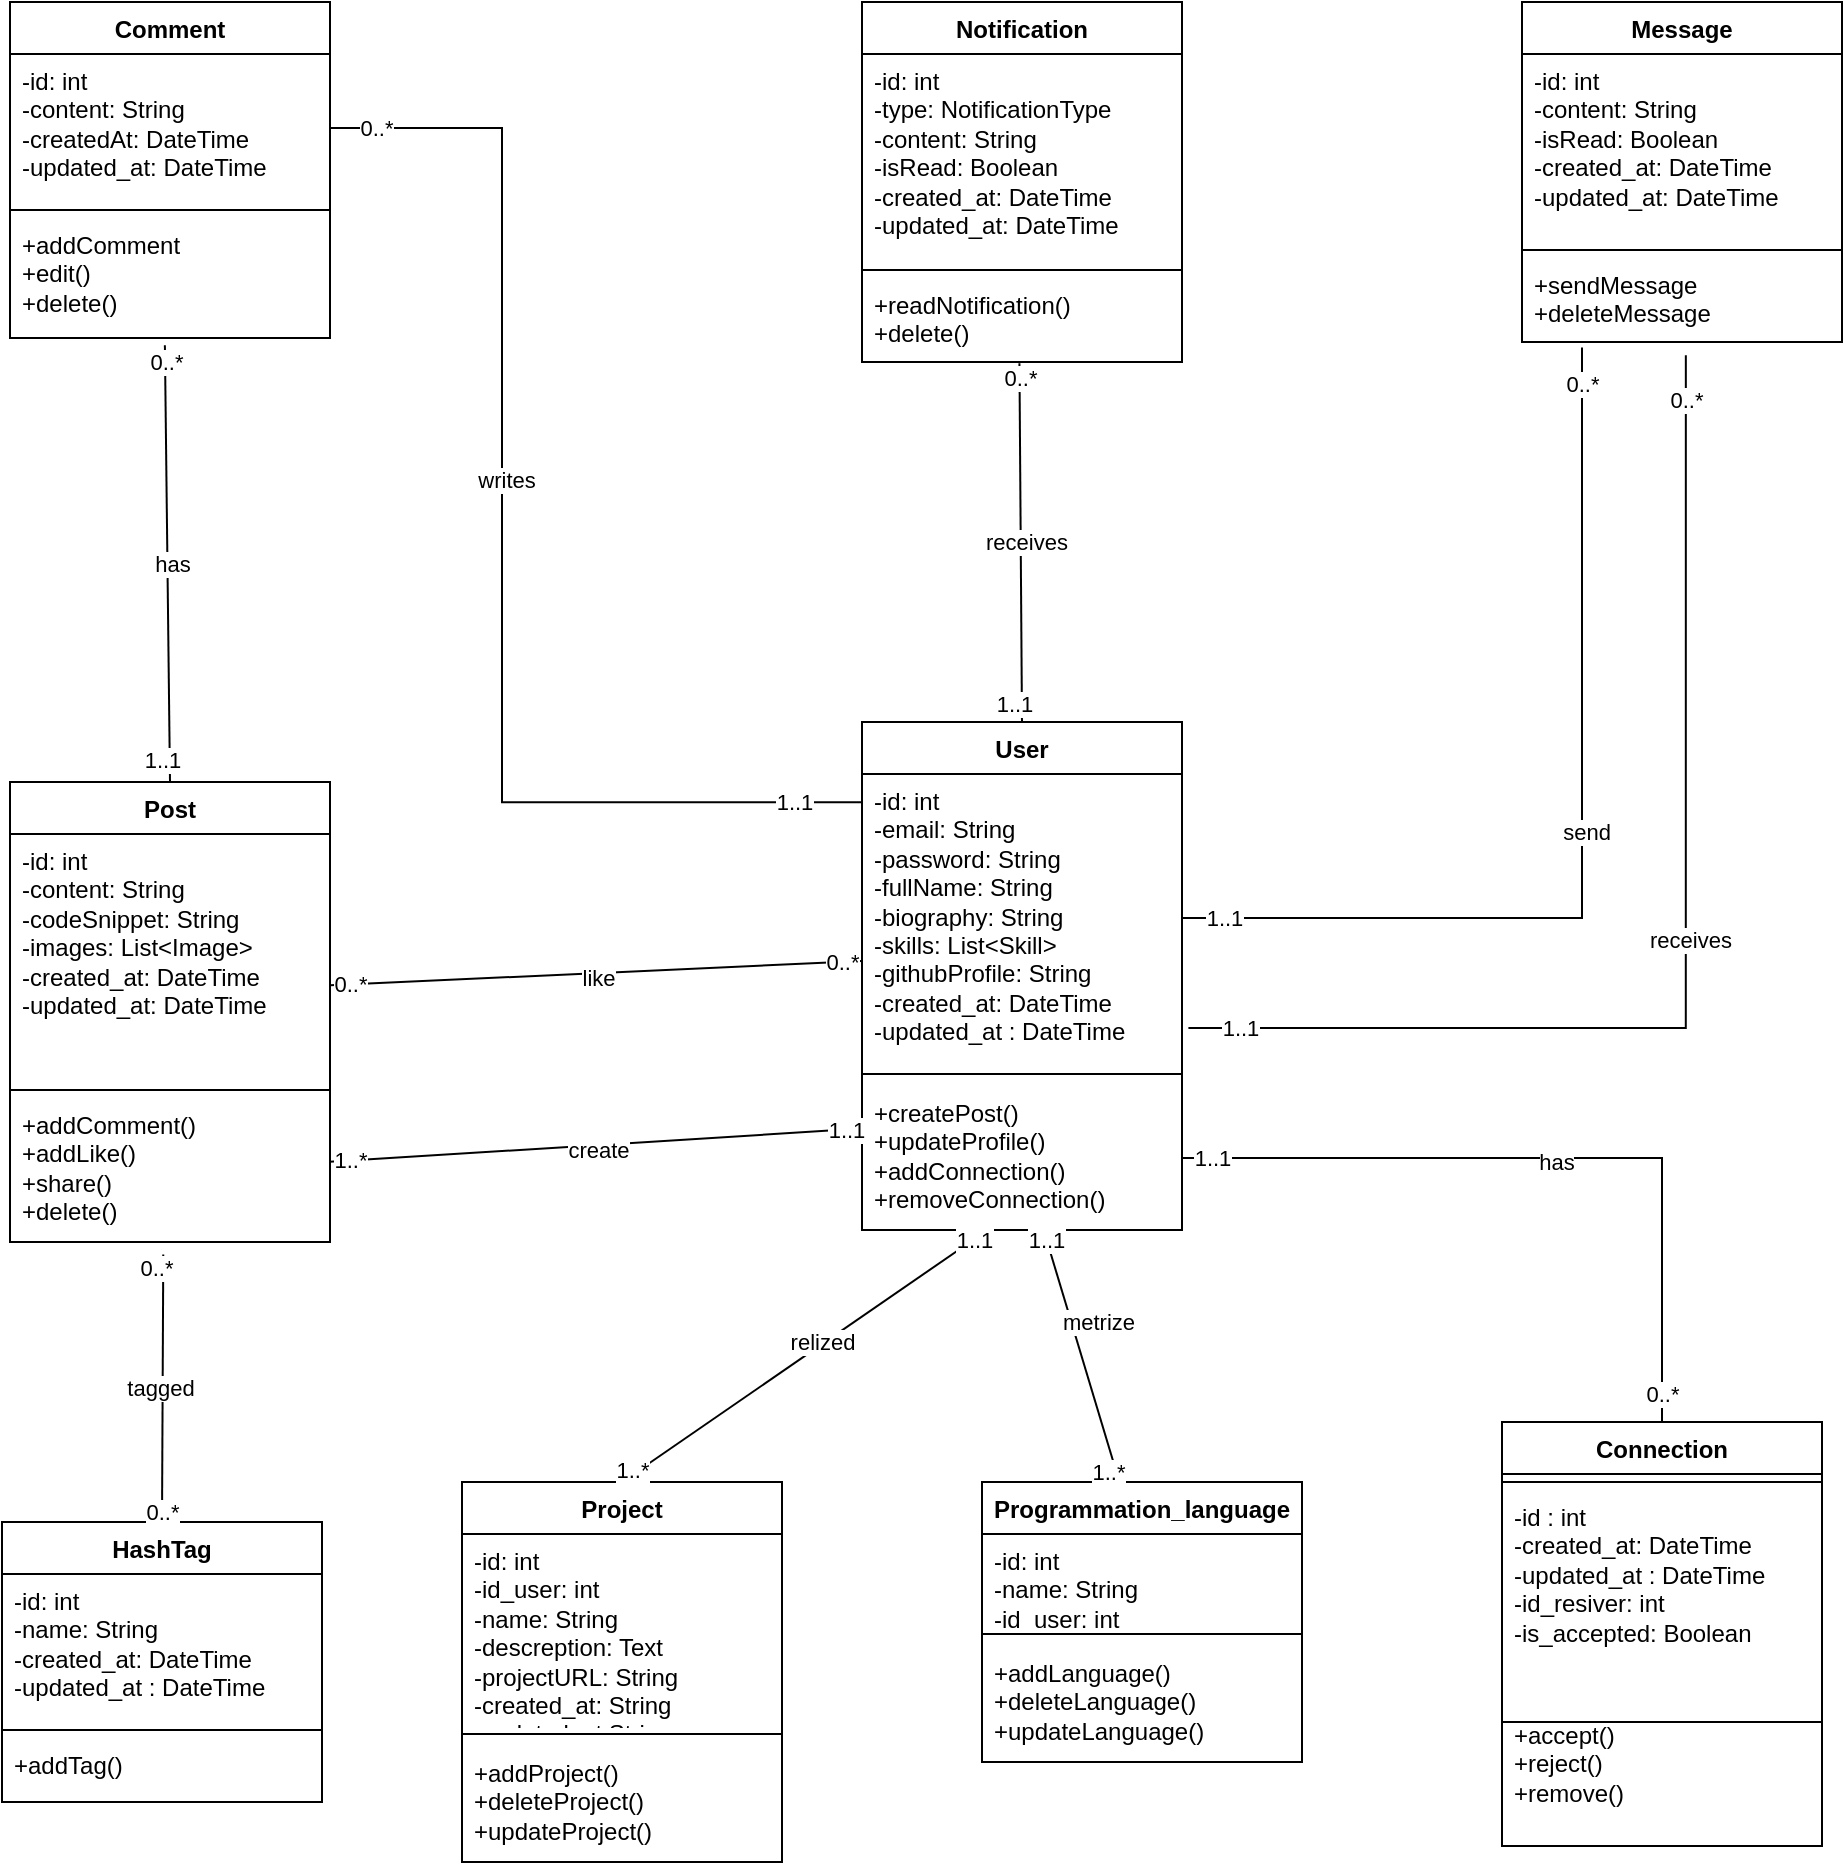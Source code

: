 <mxfile version="22.1.22" type="embed" pages="2">
  <diagram name="Class" id="WVlTkhtA7nmS8mmYbebe">
    <mxGraphModel dx="1530" dy="1577" grid="1" gridSize="10" guides="1" tooltips="1" connect="1" arrows="1" fold="1" page="1" pageScale="1" pageWidth="827" pageHeight="1169" math="0" shadow="0">
      <root>
        <mxCell id="0" />
        <mxCell id="1" parent="0" />
        <mxCell id="mlAY22oYGntLQYyVNmdI-1" value="User" style="swimlane;fontStyle=1;align=center;verticalAlign=top;childLayout=stackLayout;horizontal=1;startSize=26;horizontalStack=0;resizeParent=1;resizeParentMax=0;resizeLast=0;collapsible=1;marginBottom=0;whiteSpace=wrap;html=1;" parent="1" vertex="1">
          <mxGeometry x="240" y="-40" width="160" height="254" as="geometry" />
        </mxCell>
        <mxCell id="mlAY22oYGntLQYyVNmdI-2" value="&lt;div&gt;&lt;div&gt;-id: int&lt;/div&gt;&lt;div&gt;-email: String&lt;/div&gt;&lt;div&gt;-password: String&lt;/div&gt;&lt;div&gt;-fullName: String&lt;/div&gt;&lt;div&gt;-biography: String&lt;/div&gt;&lt;div&gt;-skills: List&amp;lt;Skill&amp;gt;&lt;/div&gt;&lt;div&gt;-githubProfile: String&lt;/div&gt;&lt;div&gt;-created_at: DateTime&lt;/div&gt;&lt;/div&gt;&lt;div&gt;-updated_at : DateTime&lt;/div&gt;" style="text;strokeColor=none;fillColor=none;align=left;verticalAlign=top;spacingLeft=4;spacingRight=4;overflow=hidden;rotatable=0;points=[[0,0.5],[1,0.5]];portConstraint=eastwest;whiteSpace=wrap;html=1;" parent="mlAY22oYGntLQYyVNmdI-1" vertex="1">
          <mxGeometry y="26" width="160" height="144" as="geometry" />
        </mxCell>
        <mxCell id="mlAY22oYGntLQYyVNmdI-3" value="" style="line;strokeWidth=1;fillColor=none;align=left;verticalAlign=middle;spacingTop=-1;spacingLeft=3;spacingRight=3;rotatable=0;labelPosition=right;points=[];portConstraint=eastwest;strokeColor=inherit;" parent="mlAY22oYGntLQYyVNmdI-1" vertex="1">
          <mxGeometry y="170" width="160" height="12" as="geometry" />
        </mxCell>
        <mxCell id="mlAY22oYGntLQYyVNmdI-4" value="&lt;div&gt;+createPost()&lt;/div&gt;&lt;div&gt;+updateProfile()&lt;/div&gt;&lt;div&gt;+addConnection()&lt;/div&gt;&lt;div&gt;+removeConnection()&lt;/div&gt;&lt;div&gt;&lt;br&gt;&lt;/div&gt;" style="text;strokeColor=none;fillColor=none;align=left;verticalAlign=top;spacingLeft=4;spacingRight=4;overflow=hidden;rotatable=0;points=[[0,0.5],[1,0.5]];portConstraint=eastwest;whiteSpace=wrap;html=1;" parent="mlAY22oYGntLQYyVNmdI-1" vertex="1">
          <mxGeometry y="182" width="160" height="72" as="geometry" />
        </mxCell>
        <mxCell id="mlAY22oYGntLQYyVNmdI-5" value="Post" style="swimlane;fontStyle=1;align=center;verticalAlign=top;childLayout=stackLayout;horizontal=1;startSize=26;horizontalStack=0;resizeParent=1;resizeParentMax=0;resizeLast=0;collapsible=1;marginBottom=0;whiteSpace=wrap;html=1;" parent="1" vertex="1">
          <mxGeometry x="-186" y="-10" width="160" height="230" as="geometry" />
        </mxCell>
        <mxCell id="mlAY22oYGntLQYyVNmdI-6" value="&lt;div&gt;-id: int&lt;/div&gt;&lt;div&gt;-content: String&lt;/div&gt;&lt;div&gt;-codeSnippet: String&lt;/div&gt;&lt;div&gt;-images: List&amp;lt;Image&amp;gt;&lt;/div&gt;&lt;div&gt;-created_at: DateTime&lt;/div&gt;&lt;div&gt;-updated_at: DateTime&lt;/div&gt;" style="text;strokeColor=none;fillColor=none;align=left;verticalAlign=top;spacingLeft=4;spacingRight=4;overflow=hidden;rotatable=0;points=[[0,0.5],[1,0.5]];portConstraint=eastwest;whiteSpace=wrap;html=1;" parent="mlAY22oYGntLQYyVNmdI-5" vertex="1">
          <mxGeometry y="26" width="160" height="124" as="geometry" />
        </mxCell>
        <mxCell id="mlAY22oYGntLQYyVNmdI-7" value="" style="line;strokeWidth=1;fillColor=none;align=left;verticalAlign=middle;spacingTop=-1;spacingLeft=3;spacingRight=3;rotatable=0;labelPosition=right;points=[];portConstraint=eastwest;strokeColor=inherit;" parent="mlAY22oYGntLQYyVNmdI-5" vertex="1">
          <mxGeometry y="150" width="160" height="8" as="geometry" />
        </mxCell>
        <mxCell id="mlAY22oYGntLQYyVNmdI-8" value="&lt;div&gt;&lt;div&gt;+addComment()&lt;/div&gt;&lt;div&gt;+addLike()&lt;/div&gt;&lt;div&gt;+share()&lt;/div&gt;&lt;div&gt;+delete()&lt;/div&gt;&lt;/div&gt;" style="text;strokeColor=none;fillColor=none;align=left;verticalAlign=top;spacingLeft=4;spacingRight=4;overflow=hidden;rotatable=0;points=[[0,0.5],[1,0.5]];portConstraint=eastwest;whiteSpace=wrap;html=1;" parent="mlAY22oYGntLQYyVNmdI-5" vertex="1">
          <mxGeometry y="158" width="160" height="72" as="geometry" />
        </mxCell>
        <mxCell id="mlAY22oYGntLQYyVNmdI-13" value="Message" style="swimlane;fontStyle=1;align=center;verticalAlign=top;childLayout=stackLayout;horizontal=1;startSize=26;horizontalStack=0;resizeParent=1;resizeParentMax=0;resizeLast=0;collapsible=1;marginBottom=0;whiteSpace=wrap;html=1;" parent="1" vertex="1">
          <mxGeometry x="570" y="-400" width="160" height="170" as="geometry" />
        </mxCell>
        <mxCell id="mlAY22oYGntLQYyVNmdI-14" value="&lt;div&gt;-id: int&lt;/div&gt;&lt;div&gt;-content: String&lt;/div&gt;&lt;div&gt;-isRead: Boolean&lt;/div&gt;&lt;div&gt;-created_at: DateTime&lt;/div&gt;&lt;div&gt;-updated_at: DateTime&lt;/div&gt;" style="text;strokeColor=none;fillColor=none;align=left;verticalAlign=top;spacingLeft=4;spacingRight=4;overflow=hidden;rotatable=0;points=[[0,0.5],[1,0.5]];portConstraint=eastwest;whiteSpace=wrap;html=1;" parent="mlAY22oYGntLQYyVNmdI-13" vertex="1">
          <mxGeometry y="26" width="160" height="94" as="geometry" />
        </mxCell>
        <mxCell id="mlAY22oYGntLQYyVNmdI-15" value="" style="line;strokeWidth=1;fillColor=none;align=left;verticalAlign=middle;spacingTop=-1;spacingLeft=3;spacingRight=3;rotatable=0;labelPosition=right;points=[];portConstraint=eastwest;strokeColor=inherit;" parent="mlAY22oYGntLQYyVNmdI-13" vertex="1">
          <mxGeometry y="120" width="160" height="8" as="geometry" />
        </mxCell>
        <mxCell id="mlAY22oYGntLQYyVNmdI-16" value="+sendMessage&lt;div&gt;+deleteMessage&lt;/div&gt;" style="text;strokeColor=none;fillColor=none;align=left;verticalAlign=top;spacingLeft=4;spacingRight=4;overflow=hidden;rotatable=0;points=[[0,0.5],[1,0.5]];portConstraint=eastwest;whiteSpace=wrap;html=1;" parent="mlAY22oYGntLQYyVNmdI-13" vertex="1">
          <mxGeometry y="128" width="160" height="42" as="geometry" />
        </mxCell>
        <mxCell id="mlAY22oYGntLQYyVNmdI-23" value="Notification" style="swimlane;fontStyle=1;align=center;verticalAlign=top;childLayout=stackLayout;horizontal=1;startSize=26;horizontalStack=0;resizeParent=1;resizeParentMax=0;resizeLast=0;collapsible=1;marginBottom=0;whiteSpace=wrap;html=1;" parent="1" vertex="1">
          <mxGeometry x="240" y="-400" width="160" height="180" as="geometry" />
        </mxCell>
        <mxCell id="mlAY22oYGntLQYyVNmdI-24" value="&lt;div&gt;-id: int&lt;/div&gt;&lt;div&gt;-type: NotificationType&lt;/div&gt;&lt;div&gt;-content: String&lt;/div&gt;&lt;div&gt;-isRead: Boolean&lt;/div&gt;&lt;div&gt;-created_at: DateTime&lt;/div&gt;&lt;div&gt;-updated_at: DateTime&lt;/div&gt;" style="text;strokeColor=none;fillColor=none;align=left;verticalAlign=top;spacingLeft=4;spacingRight=4;overflow=hidden;rotatable=0;points=[[0,0.5],[1,0.5]];portConstraint=eastwest;whiteSpace=wrap;html=1;" parent="mlAY22oYGntLQYyVNmdI-23" vertex="1">
          <mxGeometry y="26" width="160" height="104" as="geometry" />
        </mxCell>
        <mxCell id="mlAY22oYGntLQYyVNmdI-25" value="" style="line;strokeWidth=1;fillColor=none;align=left;verticalAlign=middle;spacingTop=-1;spacingLeft=3;spacingRight=3;rotatable=0;labelPosition=right;points=[];portConstraint=eastwest;strokeColor=inherit;" parent="mlAY22oYGntLQYyVNmdI-23" vertex="1">
          <mxGeometry y="130" width="160" height="8" as="geometry" />
        </mxCell>
        <mxCell id="mlAY22oYGntLQYyVNmdI-26" value="&lt;div&gt;+readNotification()&lt;/div&gt;+delete()" style="text;strokeColor=none;fillColor=none;align=left;verticalAlign=top;spacingLeft=4;spacingRight=4;overflow=hidden;rotatable=0;points=[[0,0.5],[1,0.5]];portConstraint=eastwest;whiteSpace=wrap;html=1;" parent="mlAY22oYGntLQYyVNmdI-23" vertex="1">
          <mxGeometry y="138" width="160" height="42" as="geometry" />
        </mxCell>
        <mxCell id="mlAY22oYGntLQYyVNmdI-27" value="&lt;span style=&quot;text-align: left;&quot;&gt;Comment&lt;/span&gt;" style="swimlane;fontStyle=1;align=center;verticalAlign=top;childLayout=stackLayout;horizontal=1;startSize=26;horizontalStack=0;resizeParent=1;resizeParentMax=0;resizeLast=0;collapsible=1;marginBottom=0;whiteSpace=wrap;html=1;" parent="1" vertex="1">
          <mxGeometry x="-186" y="-400" width="160" height="168" as="geometry" />
        </mxCell>
        <mxCell id="mlAY22oYGntLQYyVNmdI-28" value="&lt;div&gt;&lt;span style=&quot;background-color: transparent; color: light-dark(rgb(0, 0, 0), rgb(255, 255, 255));&quot;&gt;-id: int&lt;/span&gt;&lt;/div&gt;&lt;div&gt;-content: String&lt;/div&gt;&lt;div&gt;-createdAt: DateTime&lt;/div&gt;&lt;div&gt;-updated_at: DateTime&lt;/div&gt;&lt;div&gt;&lt;br&gt;&lt;/div&gt;" style="text;strokeColor=none;fillColor=none;align=left;verticalAlign=top;spacingLeft=4;spacingRight=4;overflow=hidden;rotatable=0;points=[[0,0.5],[1,0.5]];portConstraint=eastwest;whiteSpace=wrap;html=1;" parent="mlAY22oYGntLQYyVNmdI-27" vertex="1">
          <mxGeometry y="26" width="160" height="74" as="geometry" />
        </mxCell>
        <mxCell id="mlAY22oYGntLQYyVNmdI-29" value="" style="line;strokeWidth=1;fillColor=none;align=left;verticalAlign=middle;spacingTop=-1;spacingLeft=3;spacingRight=3;rotatable=0;labelPosition=right;points=[];portConstraint=eastwest;strokeColor=inherit;" parent="mlAY22oYGntLQYyVNmdI-27" vertex="1">
          <mxGeometry y="100" width="160" height="8" as="geometry" />
        </mxCell>
        <mxCell id="mlAY22oYGntLQYyVNmdI-30" value="&lt;div&gt;+addComment&lt;/div&gt;&lt;div&gt;+edit()&lt;/div&gt;&lt;div&gt;+delete()&lt;/div&gt;" style="text;strokeColor=none;fillColor=none;align=left;verticalAlign=top;spacingLeft=4;spacingRight=4;overflow=hidden;rotatable=0;points=[[0,0.5],[1,0.5]];portConstraint=eastwest;whiteSpace=wrap;html=1;" parent="mlAY22oYGntLQYyVNmdI-27" vertex="1">
          <mxGeometry y="108" width="160" height="60" as="geometry" />
        </mxCell>
        <mxCell id="mlAY22oYGntLQYyVNmdI-35" value="Connection" style="swimlane;fontStyle=1;align=center;verticalAlign=top;childLayout=stackLayout;horizontal=1;startSize=26;horizontalStack=0;resizeParent=1;resizeParentMax=0;resizeLast=0;collapsible=1;marginBottom=0;whiteSpace=wrap;html=1;" parent="1" vertex="1">
          <mxGeometry x="560" y="310" width="160" height="150" as="geometry" />
        </mxCell>
        <mxCell id="mlAY22oYGntLQYyVNmdI-37" value="" style="line;strokeWidth=1;fillColor=none;align=left;verticalAlign=middle;spacingTop=-1;spacingLeft=3;spacingRight=3;rotatable=0;labelPosition=right;points=[];portConstraint=eastwest;strokeColor=inherit;" parent="mlAY22oYGntLQYyVNmdI-35" vertex="1">
          <mxGeometry y="26" width="160" height="8" as="geometry" />
        </mxCell>
        <mxCell id="mlAY22oYGntLQYyVNmdI-36" value="&lt;div&gt;-id : int&lt;/div&gt;&lt;div&gt;&lt;div&gt;-created_at: DateTime&lt;/div&gt;&lt;div&gt;-updated_at : DateTime&lt;/div&gt;&lt;/div&gt;&lt;div&gt;-id_resiver: int&lt;/div&gt;&lt;div&gt;-is_accepted: Boolean&lt;/div&gt;&lt;div&gt;&lt;br&gt;&lt;/div&gt;" style="text;strokeColor=none;fillColor=none;align=left;verticalAlign=top;spacingLeft=4;spacingRight=4;overflow=hidden;rotatable=0;points=[[0,0.5],[1,0.5]];portConstraint=eastwest;whiteSpace=wrap;html=1;" parent="mlAY22oYGntLQYyVNmdI-35" vertex="1">
          <mxGeometry y="34" width="160" height="116" as="geometry" />
        </mxCell>
        <mxCell id="mlAY22oYGntLQYyVNmdI-39" value="HashTag" style="swimlane;fontStyle=1;align=center;verticalAlign=top;childLayout=stackLayout;horizontal=1;startSize=26;horizontalStack=0;resizeParent=1;resizeParentMax=0;resizeLast=0;collapsible=1;marginBottom=0;whiteSpace=wrap;html=1;" parent="1" vertex="1">
          <mxGeometry x="-190" y="360" width="160" height="140" as="geometry" />
        </mxCell>
        <mxCell id="mlAY22oYGntLQYyVNmdI-40" value="&lt;div&gt;-id: int&lt;/div&gt;&lt;div&gt;&lt;div&gt;-name: String&lt;/div&gt;&lt;div&gt;&lt;div&gt;-created_at: DateTime&lt;/div&gt;&lt;div&gt;-updated_at : DateTime&lt;/div&gt;&lt;/div&gt;&lt;/div&gt;" style="text;strokeColor=none;fillColor=none;align=left;verticalAlign=top;spacingLeft=4;spacingRight=4;overflow=hidden;rotatable=0;points=[[0,0.5],[1,0.5]];portConstraint=eastwest;whiteSpace=wrap;html=1;" parent="mlAY22oYGntLQYyVNmdI-39" vertex="1">
          <mxGeometry y="26" width="160" height="74" as="geometry" />
        </mxCell>
        <mxCell id="mlAY22oYGntLQYyVNmdI-41" value="" style="line;strokeWidth=1;fillColor=none;align=left;verticalAlign=middle;spacingTop=-1;spacingLeft=3;spacingRight=3;rotatable=0;labelPosition=right;points=[];portConstraint=eastwest;strokeColor=inherit;" parent="mlAY22oYGntLQYyVNmdI-39" vertex="1">
          <mxGeometry y="100" width="160" height="8" as="geometry" />
        </mxCell>
        <mxCell id="mlAY22oYGntLQYyVNmdI-42" value="&lt;div&gt;+addTag()&lt;/div&gt;&lt;div&gt;&lt;br&gt;&lt;/div&gt;" style="text;strokeColor=none;fillColor=none;align=left;verticalAlign=top;spacingLeft=4;spacingRight=4;overflow=hidden;rotatable=0;points=[[0,0.5],[1,0.5]];portConstraint=eastwest;whiteSpace=wrap;html=1;" parent="mlAY22oYGntLQYyVNmdI-39" vertex="1">
          <mxGeometry y="108" width="160" height="32" as="geometry" />
        </mxCell>
        <mxCell id="mlAY22oYGntLQYyVNmdI-56" value="" style="endArrow=none;html=1;rounded=0;exitX=0.999;exitY=0.443;exitDx=0;exitDy=0;entryX=0.01;entryY=0.294;entryDx=0;entryDy=0;entryPerimeter=0;exitPerimeter=0;" parent="1" source="mlAY22oYGntLQYyVNmdI-8" target="mlAY22oYGntLQYyVNmdI-4" edge="1">
          <mxGeometry width="50" height="50" relative="1" as="geometry">
            <mxPoint x="260" y="410" as="sourcePoint" />
            <mxPoint x="329" y="220" as="targetPoint" />
          </mxGeometry>
        </mxCell>
        <mxCell id="mlAY22oYGntLQYyVNmdI-57" value="create" style="edgeLabel;html=1;align=center;verticalAlign=middle;resizable=0;points=[];" parent="mlAY22oYGntLQYyVNmdI-56" connectable="0" vertex="1">
          <mxGeometry x="0.002" y="-2" relative="1" as="geometry">
            <mxPoint as="offset" />
          </mxGeometry>
        </mxCell>
        <mxCell id="mlAY22oYGntLQYyVNmdI-58" value="1..1" style="edgeLabel;html=1;align=center;verticalAlign=middle;resizable=0;points=[];" parent="mlAY22oYGntLQYyVNmdI-56" connectable="0" vertex="1">
          <mxGeometry x="0.925" relative="1" as="geometry">
            <mxPoint as="offset" />
          </mxGeometry>
        </mxCell>
        <mxCell id="mlAY22oYGntLQYyVNmdI-59" value="1..*" style="edgeLabel;html=1;align=center;verticalAlign=middle;resizable=0;points=[];" parent="mlAY22oYGntLQYyVNmdI-56" connectable="0" vertex="1">
          <mxGeometry x="-0.9" relative="1" as="geometry">
            <mxPoint x="-4" as="offset" />
          </mxGeometry>
        </mxCell>
        <mxCell id="mlAY22oYGntLQYyVNmdI-61" value="" style="endArrow=none;html=1;rounded=0;exitX=1;exitY=0.61;exitDx=0;exitDy=0;entryX=0;entryY=0.649;entryDx=0;entryDy=0;exitPerimeter=0;entryPerimeter=0;" parent="1" source="mlAY22oYGntLQYyVNmdI-6" target="mlAY22oYGntLQYyVNmdI-2" edge="1">
          <mxGeometry width="50" height="50" relative="1" as="geometry">
            <mxPoint x="-10" y="-70" as="sourcePoint" />
            <mxPoint x="260" y="-50" as="targetPoint" />
          </mxGeometry>
        </mxCell>
        <mxCell id="mlAY22oYGntLQYyVNmdI-62" value="like" style="edgeLabel;html=1;align=center;verticalAlign=middle;resizable=0;points=[];" parent="mlAY22oYGntLQYyVNmdI-61" connectable="0" vertex="1">
          <mxGeometry x="0.002" y="-2" relative="1" as="geometry">
            <mxPoint as="offset" />
          </mxGeometry>
        </mxCell>
        <mxCell id="mlAY22oYGntLQYyVNmdI-63" value="0..*" style="edgeLabel;html=1;align=center;verticalAlign=middle;resizable=0;points=[];" parent="mlAY22oYGntLQYyVNmdI-61" connectable="0" vertex="1">
          <mxGeometry x="0.925" relative="1" as="geometry">
            <mxPoint as="offset" />
          </mxGeometry>
        </mxCell>
        <mxCell id="mlAY22oYGntLQYyVNmdI-64" value="0..*" style="edgeLabel;html=1;align=center;verticalAlign=middle;resizable=0;points=[];" parent="mlAY22oYGntLQYyVNmdI-61" connectable="0" vertex="1">
          <mxGeometry x="-0.9" relative="1" as="geometry">
            <mxPoint x="-4" as="offset" />
          </mxGeometry>
        </mxCell>
        <mxCell id="mlAY22oYGntLQYyVNmdI-66" value="" style="endArrow=none;html=1;rounded=0;exitX=1;exitY=0.5;exitDx=0;exitDy=0;entryX=0.185;entryY=1.065;entryDx=0;entryDy=0;edgeStyle=orthogonalEdgeStyle;entryPerimeter=0;" parent="1" source="mlAY22oYGntLQYyVNmdI-2" target="mlAY22oYGntLQYyVNmdI-16" edge="1">
          <mxGeometry width="50" height="50" relative="1" as="geometry">
            <mxPoint x="-20" y="23" as="sourcePoint" />
            <mxPoint x="251" y="37" as="targetPoint" />
            <Array as="points">
              <mxPoint x="600" y="58" />
              <mxPoint x="600" y="-227" />
            </Array>
          </mxGeometry>
        </mxCell>
        <mxCell id="mlAY22oYGntLQYyVNmdI-67" value="send" style="edgeLabel;html=1;align=center;verticalAlign=middle;resizable=0;points=[];" parent="mlAY22oYGntLQYyVNmdI-66" connectable="0" vertex="1">
          <mxGeometry x="0.002" y="-2" relative="1" as="geometry">
            <mxPoint as="offset" />
          </mxGeometry>
        </mxCell>
        <mxCell id="mlAY22oYGntLQYyVNmdI-68" value="0..*" style="edgeLabel;html=1;align=center;verticalAlign=middle;resizable=0;points=[];" parent="mlAY22oYGntLQYyVNmdI-66" connectable="0" vertex="1">
          <mxGeometry x="0.925" relative="1" as="geometry">
            <mxPoint as="offset" />
          </mxGeometry>
        </mxCell>
        <mxCell id="mlAY22oYGntLQYyVNmdI-69" value="1..1" style="edgeLabel;html=1;align=center;verticalAlign=middle;resizable=0;points=[];" parent="mlAY22oYGntLQYyVNmdI-66" connectable="0" vertex="1">
          <mxGeometry x="-0.9" relative="1" as="geometry">
            <mxPoint x="-4" as="offset" />
          </mxGeometry>
        </mxCell>
        <mxCell id="mlAY22oYGntLQYyVNmdI-71" value="" style="endArrow=none;html=1;rounded=0;exitX=1.02;exitY=0.882;exitDx=0;exitDy=0;entryX=0.512;entryY=1.159;entryDx=0;entryDy=0;exitPerimeter=0;entryPerimeter=0;edgeStyle=orthogonalEdgeStyle;" parent="1" source="mlAY22oYGntLQYyVNmdI-2" target="mlAY22oYGntLQYyVNmdI-16" edge="1">
          <mxGeometry width="50" height="50" relative="1" as="geometry">
            <mxPoint x="410" y="68" as="sourcePoint" />
            <mxPoint x="550" y="63" as="targetPoint" />
            <Array as="points">
              <mxPoint x="652" y="113" />
            </Array>
          </mxGeometry>
        </mxCell>
        <mxCell id="mlAY22oYGntLQYyVNmdI-72" value="receives" style="edgeLabel;html=1;align=center;verticalAlign=middle;resizable=0;points=[];" parent="mlAY22oYGntLQYyVNmdI-71" connectable="0" vertex="1">
          <mxGeometry x="0.002" y="-2" relative="1" as="geometry">
            <mxPoint as="offset" />
          </mxGeometry>
        </mxCell>
        <mxCell id="mlAY22oYGntLQYyVNmdI-73" value="0..*" style="edgeLabel;html=1;align=center;verticalAlign=middle;resizable=0;points=[];" parent="mlAY22oYGntLQYyVNmdI-71" connectable="0" vertex="1">
          <mxGeometry x="0.925" relative="1" as="geometry">
            <mxPoint as="offset" />
          </mxGeometry>
        </mxCell>
        <mxCell id="mlAY22oYGntLQYyVNmdI-74" value="1..1" style="edgeLabel;html=1;align=center;verticalAlign=middle;resizable=0;points=[];" parent="mlAY22oYGntLQYyVNmdI-71" connectable="0" vertex="1">
          <mxGeometry x="-0.9" relative="1" as="geometry">
            <mxPoint x="-4" as="offset" />
          </mxGeometry>
        </mxCell>
        <mxCell id="mlAY22oYGntLQYyVNmdI-78" value="" style="endArrow=none;html=1;rounded=0;exitX=0.5;exitY=0;exitDx=0;exitDy=0;entryX=0.492;entryY=1.015;entryDx=0;entryDy=0;entryPerimeter=0;" parent="1" source="mlAY22oYGntLQYyVNmdI-1" target="mlAY22oYGntLQYyVNmdI-26" edge="1">
          <mxGeometry width="50" height="50" relative="1" as="geometry">
            <mxPoint x="390" y="-75" as="sourcePoint" />
            <mxPoint x="529" y="-100" as="targetPoint" />
          </mxGeometry>
        </mxCell>
        <mxCell id="mlAY22oYGntLQYyVNmdI-79" value="receives" style="edgeLabel;html=1;align=center;verticalAlign=middle;resizable=0;points=[];" parent="mlAY22oYGntLQYyVNmdI-78" connectable="0" vertex="1">
          <mxGeometry x="0.002" y="-2" relative="1" as="geometry">
            <mxPoint as="offset" />
          </mxGeometry>
        </mxCell>
        <mxCell id="mlAY22oYGntLQYyVNmdI-80" value="0..*" style="edgeLabel;html=1;align=center;verticalAlign=middle;resizable=0;points=[];" parent="mlAY22oYGntLQYyVNmdI-78" connectable="0" vertex="1">
          <mxGeometry x="0.925" relative="1" as="geometry">
            <mxPoint as="offset" />
          </mxGeometry>
        </mxCell>
        <mxCell id="mlAY22oYGntLQYyVNmdI-81" value="1..1" style="edgeLabel;html=1;align=center;verticalAlign=middle;resizable=0;points=[];" parent="mlAY22oYGntLQYyVNmdI-78" connectable="0" vertex="1">
          <mxGeometry x="-0.9" relative="1" as="geometry">
            <mxPoint x="-4" as="offset" />
          </mxGeometry>
        </mxCell>
        <mxCell id="mlAY22oYGntLQYyVNmdI-82" value="" style="endArrow=none;html=1;rounded=0;exitX=-0.002;exitY=0.098;exitDx=0;exitDy=0;entryX=1;entryY=0.5;entryDx=0;entryDy=0;edgeStyle=orthogonalEdgeStyle;exitPerimeter=0;" parent="1" source="mlAY22oYGntLQYyVNmdI-2" target="mlAY22oYGntLQYyVNmdI-28" edge="1">
          <mxGeometry width="50" height="50" relative="1" as="geometry">
            <mxPoint x="330" y="-30" as="sourcePoint" />
            <mxPoint x="359" y="-149" as="targetPoint" />
            <Array as="points">
              <mxPoint x="60" />
              <mxPoint x="60" y="-337" />
            </Array>
          </mxGeometry>
        </mxCell>
        <mxCell id="mlAY22oYGntLQYyVNmdI-83" value="writes" style="edgeLabel;html=1;align=center;verticalAlign=middle;resizable=0;points=[];" parent="mlAY22oYGntLQYyVNmdI-82" connectable="0" vertex="1">
          <mxGeometry x="0.002" y="-2" relative="1" as="geometry">
            <mxPoint y="-39" as="offset" />
          </mxGeometry>
        </mxCell>
        <mxCell id="mlAY22oYGntLQYyVNmdI-84" value="0..*" style="edgeLabel;html=1;align=center;verticalAlign=middle;resizable=0;points=[];" parent="mlAY22oYGntLQYyVNmdI-82" connectable="0" vertex="1">
          <mxGeometry x="0.925" relative="1" as="geometry">
            <mxPoint as="offset" />
          </mxGeometry>
        </mxCell>
        <mxCell id="mlAY22oYGntLQYyVNmdI-85" value="1..1" style="edgeLabel;html=1;align=center;verticalAlign=middle;resizable=0;points=[];" parent="mlAY22oYGntLQYyVNmdI-82" connectable="0" vertex="1">
          <mxGeometry x="-0.9" relative="1" as="geometry">
            <mxPoint x="-4" as="offset" />
          </mxGeometry>
        </mxCell>
        <mxCell id="mlAY22oYGntLQYyVNmdI-87" value="" style="endArrow=none;html=1;rounded=0;exitX=0.5;exitY=0;exitDx=0;exitDy=0;entryX=0.484;entryY=1.061;entryDx=0;entryDy=0;entryPerimeter=0;" parent="1" source="mlAY22oYGntLQYyVNmdI-5" target="mlAY22oYGntLQYyVNmdI-30" edge="1">
          <mxGeometry width="50" height="50" relative="1" as="geometry">
            <mxPoint x="290" y="-30" as="sourcePoint" />
            <mxPoint y="-327" as="targetPoint" />
          </mxGeometry>
        </mxCell>
        <mxCell id="mlAY22oYGntLQYyVNmdI-88" value="has" style="edgeLabel;html=1;align=center;verticalAlign=middle;resizable=0;points=[];" parent="mlAY22oYGntLQYyVNmdI-87" connectable="0" vertex="1">
          <mxGeometry x="0.002" y="-2" relative="1" as="geometry">
            <mxPoint as="offset" />
          </mxGeometry>
        </mxCell>
        <mxCell id="mlAY22oYGntLQYyVNmdI-89" value="0..*" style="edgeLabel;html=1;align=center;verticalAlign=middle;resizable=0;points=[];" parent="mlAY22oYGntLQYyVNmdI-87" connectable="0" vertex="1">
          <mxGeometry x="0.925" relative="1" as="geometry">
            <mxPoint as="offset" />
          </mxGeometry>
        </mxCell>
        <mxCell id="mlAY22oYGntLQYyVNmdI-90" value="1..1" style="edgeLabel;html=1;align=center;verticalAlign=middle;resizable=0;points=[];" parent="mlAY22oYGntLQYyVNmdI-87" connectable="0" vertex="1">
          <mxGeometry x="-0.9" relative="1" as="geometry">
            <mxPoint x="-4" as="offset" />
          </mxGeometry>
        </mxCell>
        <mxCell id="mlAY22oYGntLQYyVNmdI-101" value="" style="endArrow=none;html=1;rounded=0;exitX=1;exitY=0.5;exitDx=0;exitDy=0;entryX=0.5;entryY=0;entryDx=0;entryDy=0;edgeStyle=orthogonalEdgeStyle;" parent="1" source="mlAY22oYGntLQYyVNmdI-4" target="mlAY22oYGntLQYyVNmdI-35" edge="1">
          <mxGeometry width="50" height="50" relative="1" as="geometry">
            <mxPoint x="413" y="123" as="sourcePoint" />
            <mxPoint x="662" y="-213" as="targetPoint" />
          </mxGeometry>
        </mxCell>
        <mxCell id="mlAY22oYGntLQYyVNmdI-102" value="has" style="edgeLabel;html=1;align=center;verticalAlign=middle;resizable=0;points=[];" parent="mlAY22oYGntLQYyVNmdI-101" connectable="0" vertex="1">
          <mxGeometry x="0.002" y="-2" relative="1" as="geometry">
            <mxPoint as="offset" />
          </mxGeometry>
        </mxCell>
        <mxCell id="mlAY22oYGntLQYyVNmdI-103" value="0..*" style="edgeLabel;html=1;align=center;verticalAlign=middle;resizable=0;points=[];" parent="mlAY22oYGntLQYyVNmdI-101" connectable="0" vertex="1">
          <mxGeometry x="0.925" relative="1" as="geometry">
            <mxPoint as="offset" />
          </mxGeometry>
        </mxCell>
        <mxCell id="mlAY22oYGntLQYyVNmdI-104" value="1..1" style="edgeLabel;html=1;align=center;verticalAlign=middle;resizable=0;points=[];" parent="mlAY22oYGntLQYyVNmdI-101" connectable="0" vertex="1">
          <mxGeometry x="-0.9" relative="1" as="geometry">
            <mxPoint x="-4" as="offset" />
          </mxGeometry>
        </mxCell>
        <mxCell id="mlAY22oYGntLQYyVNmdI-105" value="" style="endArrow=none;html=1;rounded=0;exitX=0.479;exitY=1.086;exitDx=0;exitDy=0;entryX=0.5;entryY=0;entryDx=0;entryDy=0;exitPerimeter=0;" parent="1" source="mlAY22oYGntLQYyVNmdI-8" target="mlAY22oYGntLQYyVNmdI-39" edge="1">
          <mxGeometry width="50" height="50" relative="1" as="geometry">
            <mxPoint x="-16" y="89" as="sourcePoint" />
            <mxPoint x="250" y="89" as="targetPoint" />
          </mxGeometry>
        </mxCell>
        <mxCell id="mlAY22oYGntLQYyVNmdI-106" value="tagged" style="edgeLabel;html=1;align=center;verticalAlign=middle;resizable=0;points=[];" parent="mlAY22oYGntLQYyVNmdI-105" connectable="0" vertex="1">
          <mxGeometry x="0.002" y="-2" relative="1" as="geometry">
            <mxPoint as="offset" />
          </mxGeometry>
        </mxCell>
        <mxCell id="mlAY22oYGntLQYyVNmdI-107" value="0..*" style="edgeLabel;html=1;align=center;verticalAlign=middle;resizable=0;points=[];" parent="mlAY22oYGntLQYyVNmdI-105" connectable="0" vertex="1">
          <mxGeometry x="0.925" relative="1" as="geometry">
            <mxPoint as="offset" />
          </mxGeometry>
        </mxCell>
        <mxCell id="mlAY22oYGntLQYyVNmdI-108" value="0..*" style="edgeLabel;html=1;align=center;verticalAlign=middle;resizable=0;points=[];" parent="mlAY22oYGntLQYyVNmdI-105" connectable="0" vertex="1">
          <mxGeometry x="-0.9" relative="1" as="geometry">
            <mxPoint x="-4" as="offset" />
          </mxGeometry>
        </mxCell>
        <mxCell id="mlAY22oYGntLQYyVNmdI-38" value="&lt;div&gt;+accept()&lt;/div&gt;&lt;div&gt;+reject()&lt;/div&gt;&lt;div&gt;+remove()&lt;/div&gt;" style="text;strokeColor=default;fillColor=none;align=left;verticalAlign=top;spacingLeft=4;spacingRight=4;overflow=hidden;rotatable=0;points=[[0,0.5],[1,0.5]];portConstraint=eastwest;whiteSpace=wrap;html=1;perimeterSpacing=1;rounded=0;labelBorderColor=none;labelBackgroundColor=none;spacingTop=-7;fontColor=default;" parent="1" vertex="1">
          <mxGeometry x="560" y="460" width="160" height="62" as="geometry" />
        </mxCell>
        <mxCell id="2" value="Project" style="swimlane;fontStyle=1;align=center;verticalAlign=top;childLayout=stackLayout;horizontal=1;startSize=26;horizontalStack=0;resizeParent=1;resizeParentMax=0;resizeLast=0;collapsible=1;marginBottom=0;whiteSpace=wrap;html=1;" vertex="1" parent="1">
          <mxGeometry x="40" y="340" width="160" height="190" as="geometry" />
        </mxCell>
        <mxCell id="3" value="&lt;div&gt;-id: int&lt;/div&gt;&lt;div&gt;-id_user: int&lt;/div&gt;&lt;div&gt;-name: String&lt;/div&gt;&lt;div&gt;-descreption: Text&lt;/div&gt;&lt;div&gt;-projectURL: String&lt;/div&gt;&lt;div&gt;-created_at: String&lt;/div&gt;&lt;div&gt;-updated_at:String&lt;br&gt;&lt;/div&gt;" style="text;strokeColor=none;fillColor=none;align=left;verticalAlign=top;spacingLeft=4;spacingRight=4;overflow=hidden;rotatable=0;points=[[0,0.5],[1,0.5]];portConstraint=eastwest;whiteSpace=wrap;html=1;" vertex="1" parent="2">
          <mxGeometry y="26" width="160" height="94" as="geometry" />
        </mxCell>
        <mxCell id="4" value="" style="line;strokeWidth=1;fillColor=none;align=left;verticalAlign=middle;spacingTop=-1;spacingLeft=3;spacingRight=3;rotatable=0;labelPosition=right;points=[];portConstraint=eastwest;strokeColor=inherit;" vertex="1" parent="2">
          <mxGeometry y="120" width="160" height="12" as="geometry" />
        </mxCell>
        <mxCell id="5" value="&lt;div&gt;+addProject()&lt;/div&gt;&lt;div&gt;+deleteProject()&lt;/div&gt;&lt;div&gt;+updateProject()&lt;/div&gt;&lt;div&gt;&lt;br&gt;&lt;/div&gt;&lt;div&gt;&lt;br&gt;&lt;/div&gt;" style="text;strokeColor=none;fillColor=none;align=left;verticalAlign=top;spacingLeft=4;spacingRight=4;overflow=hidden;rotatable=0;points=[[0,0.5],[1,0.5]];portConstraint=eastwest;whiteSpace=wrap;html=1;" vertex="1" parent="2">
          <mxGeometry y="132" width="160" height="58" as="geometry" />
        </mxCell>
        <mxCell id="6" value="" style="endArrow=none;html=1;rounded=0;exitX=0.5;exitY=0;exitDx=0;exitDy=0;entryX=0.389;entryY=1.005;entryDx=0;entryDy=0;entryPerimeter=0;" edge="1" parent="1" source="2" target="mlAY22oYGntLQYyVNmdI-4">
          <mxGeometry width="50" height="50" relative="1" as="geometry">
            <mxPoint x="180" y="209.976" as="sourcePoint" />
            <mxPoint x="110" y="310" as="targetPoint" />
          </mxGeometry>
        </mxCell>
        <mxCell id="8" value="1..1" style="edgeLabel;html=1;align=center;verticalAlign=middle;resizable=0;points=[];" connectable="0" vertex="1" parent="6">
          <mxGeometry x="0.925" relative="1" as="geometry">
            <mxPoint as="offset" />
          </mxGeometry>
        </mxCell>
        <mxCell id="9" value="1..*" style="edgeLabel;html=1;align=center;verticalAlign=middle;resizable=0;points=[];" connectable="0" vertex="1" parent="6">
          <mxGeometry x="-0.9" relative="1" as="geometry">
            <mxPoint x="-4" as="offset" />
          </mxGeometry>
        </mxCell>
        <mxCell id="10" value="relized" style="edgeLabel;html=1;align=center;verticalAlign=middle;resizable=0;points=[];" vertex="1" connectable="0" parent="6">
          <mxGeometry x="0.044" y="-9" relative="1" as="geometry">
            <mxPoint y="-12" as="offset" />
          </mxGeometry>
        </mxCell>
        <mxCell id="11" value="Programmation_language" style="swimlane;fontStyle=1;align=center;verticalAlign=top;childLayout=stackLayout;horizontal=1;startSize=26;horizontalStack=0;resizeParent=1;resizeParentMax=0;resizeLast=0;collapsible=1;marginBottom=0;whiteSpace=wrap;html=1;" vertex="1" parent="1">
          <mxGeometry x="300" y="340" width="160" height="140" as="geometry" />
        </mxCell>
        <mxCell id="12" value="&lt;div&gt;-id: int&lt;/div&gt;&lt;div&gt;-name: String&lt;/div&gt;&lt;div&gt;-id_user: int&lt;/div&gt;" style="text;strokeColor=none;fillColor=none;align=left;verticalAlign=top;spacingLeft=4;spacingRight=4;overflow=hidden;rotatable=0;points=[[0,0.5],[1,0.5]];portConstraint=eastwest;whiteSpace=wrap;html=1;" vertex="1" parent="11">
          <mxGeometry y="26" width="160" height="44" as="geometry" />
        </mxCell>
        <mxCell id="13" value="" style="line;strokeWidth=1;fillColor=none;align=left;verticalAlign=middle;spacingTop=-1;spacingLeft=3;spacingRight=3;rotatable=0;labelPosition=right;points=[];portConstraint=eastwest;strokeColor=inherit;" vertex="1" parent="11">
          <mxGeometry y="70" width="160" height="12" as="geometry" />
        </mxCell>
        <mxCell id="14" value="&lt;div&gt;+addLanguage()&lt;/div&gt;&lt;div&gt;+deleteLanguage()&lt;/div&gt;&lt;div&gt;+updateLanguage()&lt;/div&gt;&lt;div&gt;&lt;br&gt;&lt;/div&gt;&lt;div&gt;&lt;br&gt;&lt;/div&gt;" style="text;strokeColor=none;fillColor=none;align=left;verticalAlign=top;spacingLeft=4;spacingRight=4;overflow=hidden;rotatable=0;points=[[0,0.5],[1,0.5]];portConstraint=eastwest;whiteSpace=wrap;html=1;" vertex="1" parent="11">
          <mxGeometry y="82" width="160" height="58" as="geometry" />
        </mxCell>
        <mxCell id="15" value="" style="endArrow=none;html=1;rounded=0;exitX=0.431;exitY=0.006;exitDx=0;exitDy=0;exitPerimeter=0;" edge="1" parent="1" source="11" target="mlAY22oYGntLQYyVNmdI-4">
          <mxGeometry width="50" height="50" relative="1" as="geometry">
            <mxPoint x="323" y="296" as="sourcePoint" />
            <mxPoint x="505" y="170" as="targetPoint" />
          </mxGeometry>
        </mxCell>
        <mxCell id="16" value="1..1" style="edgeLabel;html=1;align=center;verticalAlign=middle;resizable=0;points=[];" connectable="0" vertex="1" parent="15">
          <mxGeometry x="0.925" relative="1" as="geometry">
            <mxPoint as="offset" />
          </mxGeometry>
        </mxCell>
        <mxCell id="17" value="1..*" style="edgeLabel;html=1;align=center;verticalAlign=middle;resizable=0;points=[];" connectable="0" vertex="1" parent="15">
          <mxGeometry x="-0.9" relative="1" as="geometry">
            <mxPoint x="-4" as="offset" />
          </mxGeometry>
        </mxCell>
        <mxCell id="18" value="metrize" style="edgeLabel;html=1;align=center;verticalAlign=middle;resizable=0;points=[];" vertex="1" connectable="0" parent="15">
          <mxGeometry x="0.044" y="-9" relative="1" as="geometry">
            <mxPoint y="-12" as="offset" />
          </mxGeometry>
        </mxCell>
      </root>
    </mxGraphModel>
  </diagram>
  <diagram id="3AnY5m_rQ6LhHp-lmquk" name="UseCase">
    <mxGraphModel dx="912" dy="536" grid="1" gridSize="10" guides="1" tooltips="1" connect="1" arrows="1" fold="1" page="1" pageScale="1" pageWidth="850" pageHeight="1100" background="#ffffff" math="0" shadow="0">
      <root>
        <mxCell id="0" />
        <mxCell id="1" parent="0" />
        <mxCell id="YxURiUCGg7ieIWzpcabu-2" value="" style="rounded=0;whiteSpace=wrap;html=1;labelBackgroundColor=none;" vertex="1" parent="1">
          <mxGeometry x="90" y="70" width="650" height="350" as="geometry" />
        </mxCell>
        <mxCell id="0IoHFDUBHkTlTwmQCvHc-1" value="User&lt;br&gt;" style="shape=umlActor;verticalLabelPosition=bottom;verticalAlign=top;html=1;align=center;" vertex="1" parent="1">
          <mxGeometry x="30" y="110" width="30" height="60" as="geometry" />
        </mxCell>
        <mxCell id="AIge-Fub1C22qYE5z19Y-1" value="Login" style="ellipse;whiteSpace=wrap;html=1;" vertex="1" parent="1">
          <mxGeometry x="130" y="130" width="90" height="20" as="geometry" />
        </mxCell>
        <mxCell id="AIge-Fub1C22qYE5z19Y-2" value="logout" style="ellipse;whiteSpace=wrap;html=1;" vertex="1" parent="1">
          <mxGeometry x="290" y="90" width="90" height="20" as="geometry" />
        </mxCell>
        <mxCell id="AIge-Fub1C22qYE5z19Y-3" value="Register" style="ellipse;whiteSpace=wrap;html=1;" vertex="1" parent="1">
          <mxGeometry x="130" y="90" width="90" height="20" as="geometry" />
        </mxCell>
        <mxCell id="AIge-Fub1C22qYE5z19Y-6" value="Extends" style="endArrow=block;endFill=0;html=1;rounded=0;exitX=1;exitY=0.5;exitDx=0;exitDy=0;entryX=0;entryY=1;entryDx=0;entryDy=0;dashed=1;strokeColor=default;startFill=0;" edge="1" parent="1" source="AIge-Fub1C22qYE5z19Y-1" target="AIge-Fub1C22qYE5z19Y-2">
          <mxGeometry width="160" relative="1" as="geometry">
            <mxPoint x="380" y="210" as="sourcePoint" />
            <mxPoint x="540" y="210" as="targetPoint" />
          </mxGeometry>
        </mxCell>
      </root>
    </mxGraphModel>
  </diagram>
</mxfile>
